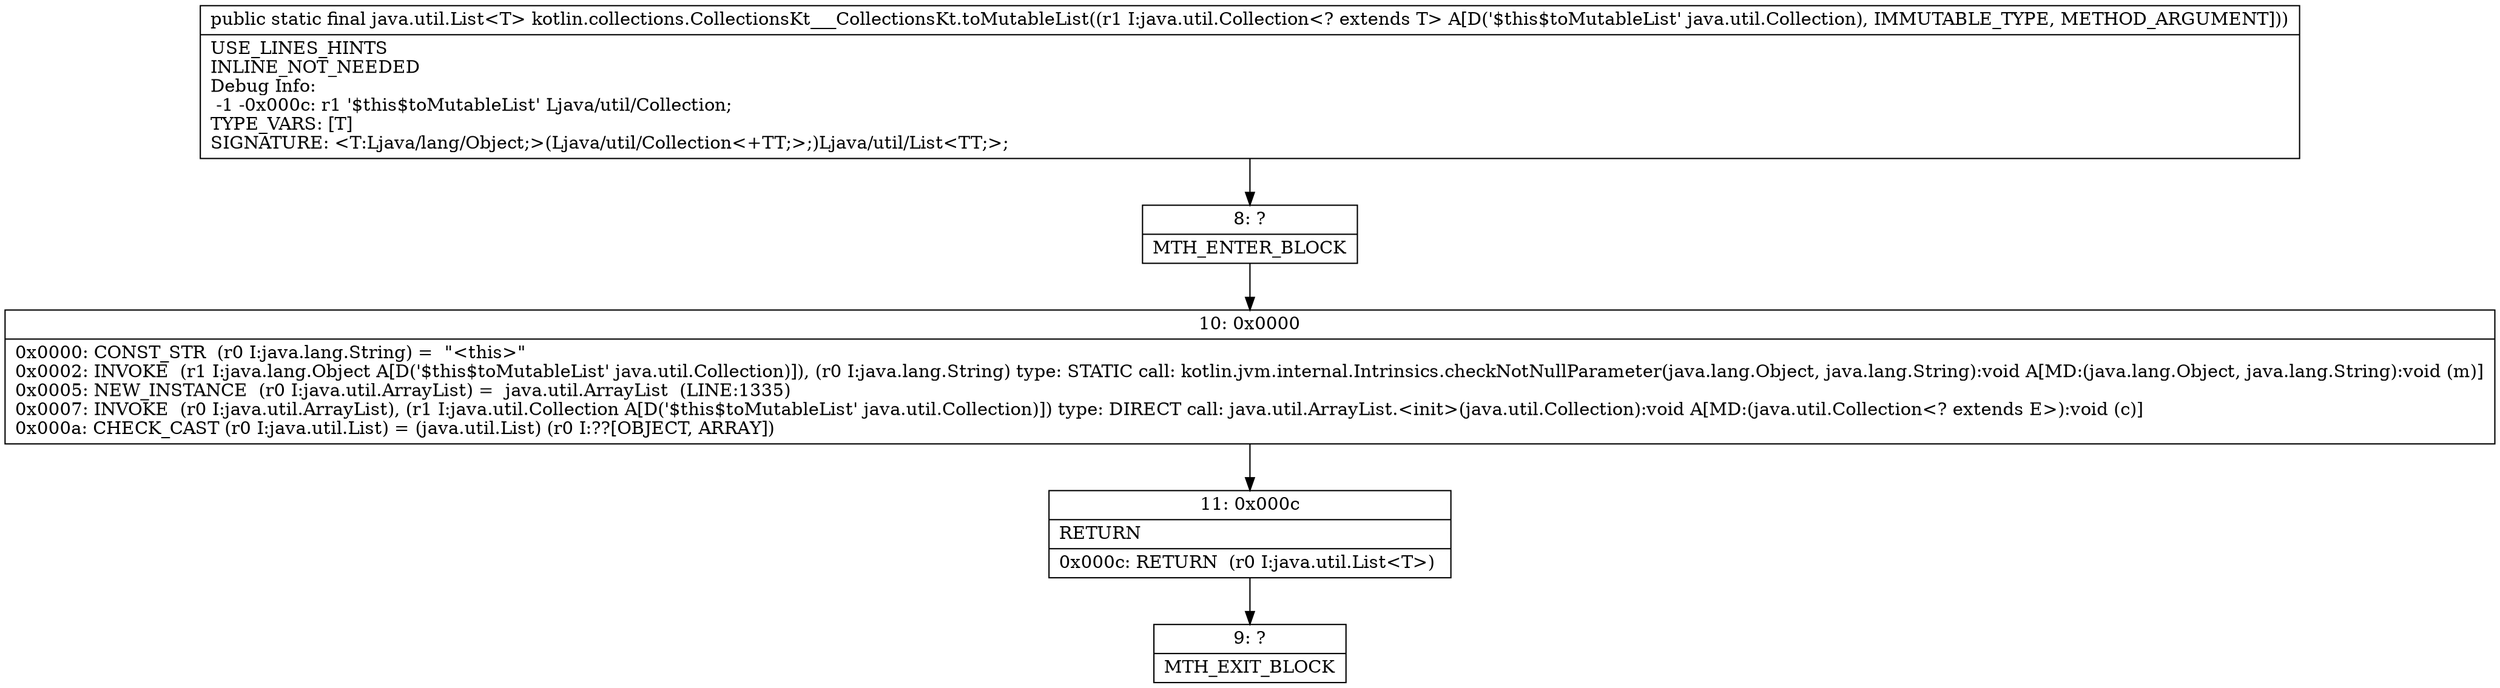 digraph "CFG forkotlin.collections.CollectionsKt___CollectionsKt.toMutableList(Ljava\/util\/Collection;)Ljava\/util\/List;" {
Node_8 [shape=record,label="{8\:\ ?|MTH_ENTER_BLOCK\l}"];
Node_10 [shape=record,label="{10\:\ 0x0000|0x0000: CONST_STR  (r0 I:java.lang.String) =  \"\<this\>\" \l0x0002: INVOKE  (r1 I:java.lang.Object A[D('$this$toMutableList' java.util.Collection)]), (r0 I:java.lang.String) type: STATIC call: kotlin.jvm.internal.Intrinsics.checkNotNullParameter(java.lang.Object, java.lang.String):void A[MD:(java.lang.Object, java.lang.String):void (m)]\l0x0005: NEW_INSTANCE  (r0 I:java.util.ArrayList) =  java.util.ArrayList  (LINE:1335)\l0x0007: INVOKE  (r0 I:java.util.ArrayList), (r1 I:java.util.Collection A[D('$this$toMutableList' java.util.Collection)]) type: DIRECT call: java.util.ArrayList.\<init\>(java.util.Collection):void A[MD:(java.util.Collection\<? extends E\>):void (c)]\l0x000a: CHECK_CAST (r0 I:java.util.List) = (java.util.List) (r0 I:??[OBJECT, ARRAY]) \l}"];
Node_11 [shape=record,label="{11\:\ 0x000c|RETURN\l|0x000c: RETURN  (r0 I:java.util.List\<T\>) \l}"];
Node_9 [shape=record,label="{9\:\ ?|MTH_EXIT_BLOCK\l}"];
MethodNode[shape=record,label="{public static final java.util.List\<T\> kotlin.collections.CollectionsKt___CollectionsKt.toMutableList((r1 I:java.util.Collection\<? extends T\> A[D('$this$toMutableList' java.util.Collection), IMMUTABLE_TYPE, METHOD_ARGUMENT]))  | USE_LINES_HINTS\lINLINE_NOT_NEEDED\lDebug Info:\l  \-1 \-0x000c: r1 '$this$toMutableList' Ljava\/util\/Collection;\lTYPE_VARS: [T]\lSIGNATURE: \<T:Ljava\/lang\/Object;\>(Ljava\/util\/Collection\<+TT;\>;)Ljava\/util\/List\<TT;\>;\l}"];
MethodNode -> Node_8;Node_8 -> Node_10;
Node_10 -> Node_11;
Node_11 -> Node_9;
}

